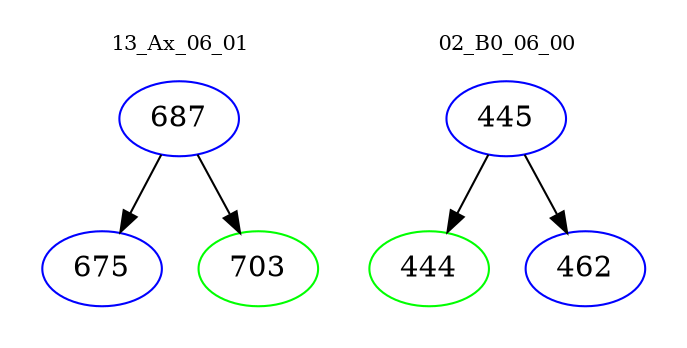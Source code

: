 digraph{
subgraph cluster_0 {
color = white
label = "13_Ax_06_01";
fontsize=10;
T0_687 [label="687", color="blue"]
T0_687 -> T0_675 [color="black"]
T0_675 [label="675", color="blue"]
T0_687 -> T0_703 [color="black"]
T0_703 [label="703", color="green"]
}
subgraph cluster_1 {
color = white
label = "02_B0_06_00";
fontsize=10;
T1_445 [label="445", color="blue"]
T1_445 -> T1_444 [color="black"]
T1_444 [label="444", color="green"]
T1_445 -> T1_462 [color="black"]
T1_462 [label="462", color="blue"]
}
}
